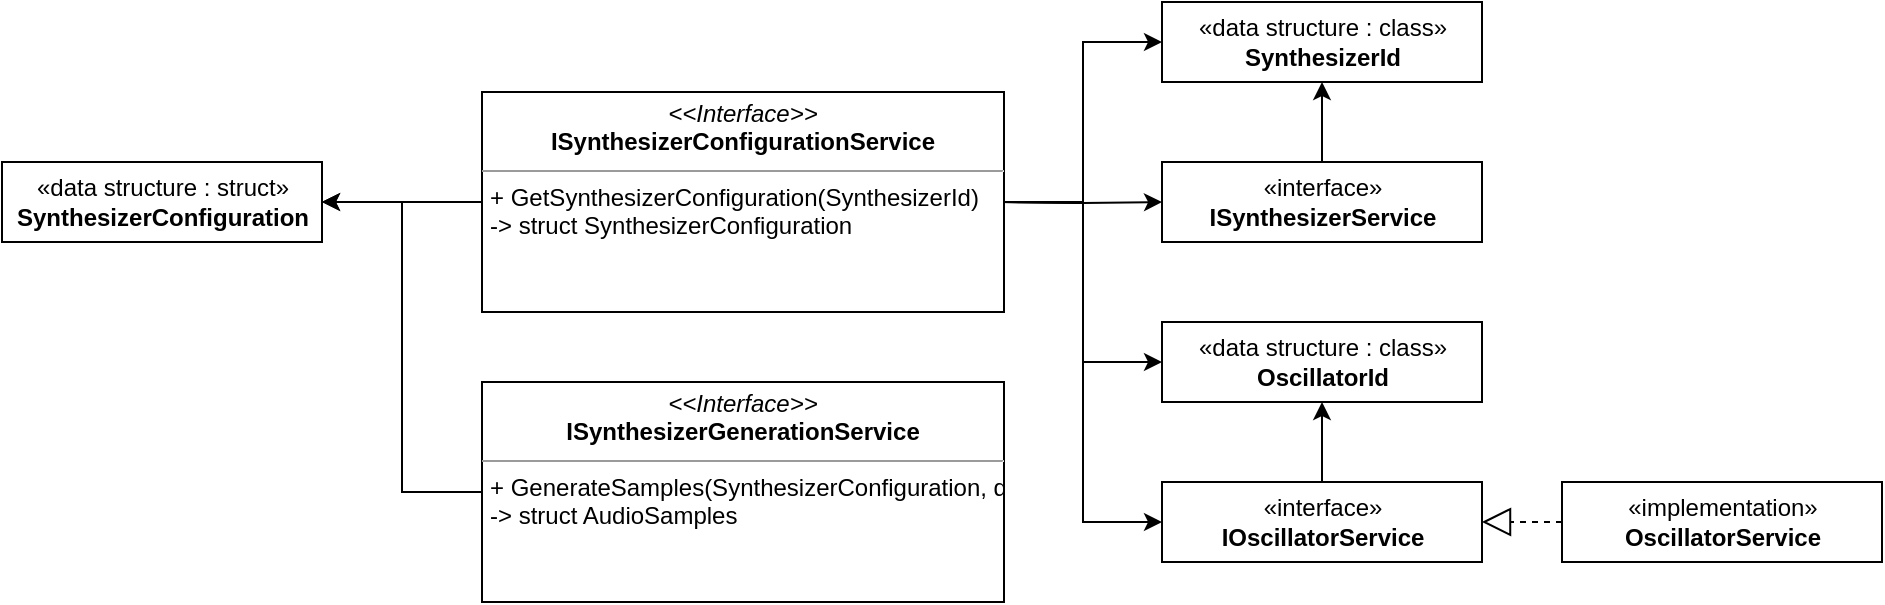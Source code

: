 <mxfile version="20.7.4" type="github">
  <diagram id="9kdKJpnWaGgN2Vk8auk0" name="Page-1">
    <mxGraphModel dx="2020" dy="835" grid="1" gridSize="10" guides="1" tooltips="1" connect="1" arrows="1" fold="1" page="1" pageScale="1" pageWidth="827" pageHeight="1169" math="0" shadow="0">
      <root>
        <mxCell id="0" />
        <mxCell id="1" parent="0" />
        <mxCell id="8QhAUfNBpxHzGQiZX4Sa-13" style="edgeStyle=orthogonalEdgeStyle;rounded=0;orthogonalLoop=1;jettySize=auto;html=1;exitX=1;exitY=0.5;exitDx=0;exitDy=0;entryX=0;entryY=0.5;entryDx=0;entryDy=0;" edge="1" parent="1" target="8QhAUfNBpxHzGQiZX4Sa-5">
          <mxGeometry relative="1" as="geometry">
            <mxPoint x="360" y="380" as="sourcePoint" />
          </mxGeometry>
        </mxCell>
        <mxCell id="8QhAUfNBpxHzGQiZX4Sa-18" style="edgeStyle=orthogonalEdgeStyle;rounded=0;orthogonalLoop=1;jettySize=auto;html=1;exitX=1;exitY=0.5;exitDx=0;exitDy=0;entryX=0;entryY=0.5;entryDx=0;entryDy=0;" edge="1" parent="1" target="8QhAUfNBpxHzGQiZX4Sa-7">
          <mxGeometry relative="1" as="geometry">
            <mxPoint x="360" y="380" as="sourcePoint" />
          </mxGeometry>
        </mxCell>
        <mxCell id="8QhAUfNBpxHzGQiZX4Sa-37" style="edgeStyle=orthogonalEdgeStyle;rounded=0;orthogonalLoop=1;jettySize=auto;html=1;exitX=0.5;exitY=0;exitDx=0;exitDy=0;entryX=0.5;entryY=1;entryDx=0;entryDy=0;" edge="1" parent="1" source="8QhAUfNBpxHzGQiZX4Sa-5" target="8QhAUfNBpxHzGQiZX4Sa-28">
          <mxGeometry relative="1" as="geometry" />
        </mxCell>
        <mxCell id="8QhAUfNBpxHzGQiZX4Sa-5" value="«interface»&lt;br&gt;&lt;b&gt;IOscillatorService&lt;/b&gt;" style="html=1;" vertex="1" parent="1">
          <mxGeometry x="440" y="520" width="160" height="40" as="geometry" />
        </mxCell>
        <mxCell id="8QhAUfNBpxHzGQiZX4Sa-40" style="edgeStyle=orthogonalEdgeStyle;rounded=0;orthogonalLoop=1;jettySize=auto;html=1;exitX=0.5;exitY=0;exitDx=0;exitDy=0;entryX=0.5;entryY=1;entryDx=0;entryDy=0;" edge="1" parent="1" source="8QhAUfNBpxHzGQiZX4Sa-7" target="8QhAUfNBpxHzGQiZX4Sa-27">
          <mxGeometry relative="1" as="geometry" />
        </mxCell>
        <mxCell id="8QhAUfNBpxHzGQiZX4Sa-7" value="«interface»&lt;br&gt;&lt;b&gt;ISynthesizerService&lt;/b&gt;" style="html=1;" vertex="1" parent="1">
          <mxGeometry x="440" y="360" width="160" height="40" as="geometry" />
        </mxCell>
        <mxCell id="8QhAUfNBpxHzGQiZX4Sa-31" style="edgeStyle=orthogonalEdgeStyle;rounded=0;orthogonalLoop=1;jettySize=auto;html=1;exitX=0;exitY=0.5;exitDx=0;exitDy=0;entryX=1;entryY=0.5;entryDx=0;entryDy=0;" edge="1" parent="1" source="8QhAUfNBpxHzGQiZX4Sa-24" target="8QhAUfNBpxHzGQiZX4Sa-29">
          <mxGeometry relative="1" as="geometry" />
        </mxCell>
        <mxCell id="8QhAUfNBpxHzGQiZX4Sa-38" style="edgeStyle=orthogonalEdgeStyle;rounded=0;orthogonalLoop=1;jettySize=auto;html=1;exitX=1;exitY=0.5;exitDx=0;exitDy=0;entryX=0;entryY=0.5;entryDx=0;entryDy=0;" edge="1" parent="1" source="8QhAUfNBpxHzGQiZX4Sa-24" target="8QhAUfNBpxHzGQiZX4Sa-28">
          <mxGeometry relative="1" as="geometry" />
        </mxCell>
        <mxCell id="8QhAUfNBpxHzGQiZX4Sa-39" style="edgeStyle=orthogonalEdgeStyle;rounded=0;orthogonalLoop=1;jettySize=auto;html=1;exitX=1;exitY=0.5;exitDx=0;exitDy=0;entryX=0;entryY=0.5;entryDx=0;entryDy=0;" edge="1" parent="1" source="8QhAUfNBpxHzGQiZX4Sa-24" target="8QhAUfNBpxHzGQiZX4Sa-27">
          <mxGeometry relative="1" as="geometry" />
        </mxCell>
        <mxCell id="8QhAUfNBpxHzGQiZX4Sa-24" value="&lt;p style=&quot;margin:0px;margin-top:4px;text-align:center;&quot;&gt;&lt;i&gt;&amp;lt;&amp;lt;Interface&amp;gt;&amp;gt;&lt;/i&gt;&lt;br&gt;&lt;b&gt;ISynthesizerConfigurationService&lt;/b&gt;&lt;/p&gt;&lt;hr size=&quot;1&quot;&gt;&lt;p style=&quot;margin:0px;margin-left:4px;&quot;&gt;+ GetSynthesizerConfiguration(SynthesizerId)&lt;/p&gt;&lt;p style=&quot;margin:0px;margin-left:4px;&quot;&gt;-&amp;gt; struct SynthesizerConfiguration&lt;br&gt;&lt;/p&gt;" style="verticalAlign=top;align=left;overflow=fill;fontSize=12;fontFamily=Helvetica;html=1;" vertex="1" parent="1">
          <mxGeometry x="100" y="325" width="261" height="110" as="geometry" />
        </mxCell>
        <mxCell id="8QhAUfNBpxHzGQiZX4Sa-32" style="edgeStyle=orthogonalEdgeStyle;rounded=0;orthogonalLoop=1;jettySize=auto;html=1;exitX=0;exitY=0.5;exitDx=0;exitDy=0;entryX=1;entryY=0.5;entryDx=0;entryDy=0;" edge="1" parent="1" source="8QhAUfNBpxHzGQiZX4Sa-25" target="8QhAUfNBpxHzGQiZX4Sa-29">
          <mxGeometry relative="1" as="geometry" />
        </mxCell>
        <mxCell id="8QhAUfNBpxHzGQiZX4Sa-25" value="&lt;p style=&quot;margin:0px;margin-top:4px;text-align:center;&quot;&gt;&lt;i&gt;&amp;lt;&amp;lt;Interface&amp;gt;&amp;gt;&lt;/i&gt;&lt;br&gt;&lt;b&gt;ISynthesizerGenerationService&lt;/b&gt;&lt;/p&gt;&lt;hr size=&quot;1&quot;&gt;&lt;p style=&quot;margin:0px;margin-left:4px;&quot;&gt;+ Generate&lt;span style=&quot;background-color: initial;&quot;&gt;Samples(SynthesizerConfiguration, double t0)&lt;/span&gt;&lt;/p&gt;&lt;p style=&quot;margin:0px;margin-left:4px;&quot;&gt;-&amp;gt; struct AudioSamples&lt;br&gt;&lt;/p&gt;" style="verticalAlign=top;align=left;overflow=fill;fontSize=12;fontFamily=Helvetica;html=1;" vertex="1" parent="1">
          <mxGeometry x="100" y="470" width="261" height="110" as="geometry" />
        </mxCell>
        <mxCell id="8QhAUfNBpxHzGQiZX4Sa-27" value="«data structure : class»&lt;br&gt;&lt;b&gt;SynthesizerId&lt;/b&gt;" style="html=1;" vertex="1" parent="1">
          <mxGeometry x="440" y="280" width="160" height="40" as="geometry" />
        </mxCell>
        <mxCell id="8QhAUfNBpxHzGQiZX4Sa-28" value="«data structure : class»&lt;br&gt;&lt;b&gt;OscillatorId&lt;/b&gt;" style="html=1;" vertex="1" parent="1">
          <mxGeometry x="440" y="440" width="160" height="40" as="geometry" />
        </mxCell>
        <mxCell id="8QhAUfNBpxHzGQiZX4Sa-29" value="«data structure : struct»&lt;br&gt;&lt;b&gt;SynthesizerConfiguration&lt;/b&gt;" style="html=1;" vertex="1" parent="1">
          <mxGeometry x="-140" y="360" width="160" height="40" as="geometry" />
        </mxCell>
        <mxCell id="8QhAUfNBpxHzGQiZX4Sa-41" value="«implementation»&lt;br&gt;&lt;b&gt;OscillatorService&lt;/b&gt;" style="html=1;" vertex="1" parent="1">
          <mxGeometry x="640" y="520" width="160" height="40" as="geometry" />
        </mxCell>
        <mxCell id="8QhAUfNBpxHzGQiZX4Sa-43" value="" style="endArrow=block;dashed=1;endFill=0;endSize=12;html=1;rounded=0;entryX=1;entryY=0.5;entryDx=0;entryDy=0;exitX=0;exitY=0.5;exitDx=0;exitDy=0;" edge="1" parent="1" source="8QhAUfNBpxHzGQiZX4Sa-41" target="8QhAUfNBpxHzGQiZX4Sa-5">
          <mxGeometry width="160" relative="1" as="geometry">
            <mxPoint x="580" y="610" as="sourcePoint" />
            <mxPoint x="740" y="610" as="targetPoint" />
          </mxGeometry>
        </mxCell>
      </root>
    </mxGraphModel>
  </diagram>
</mxfile>
